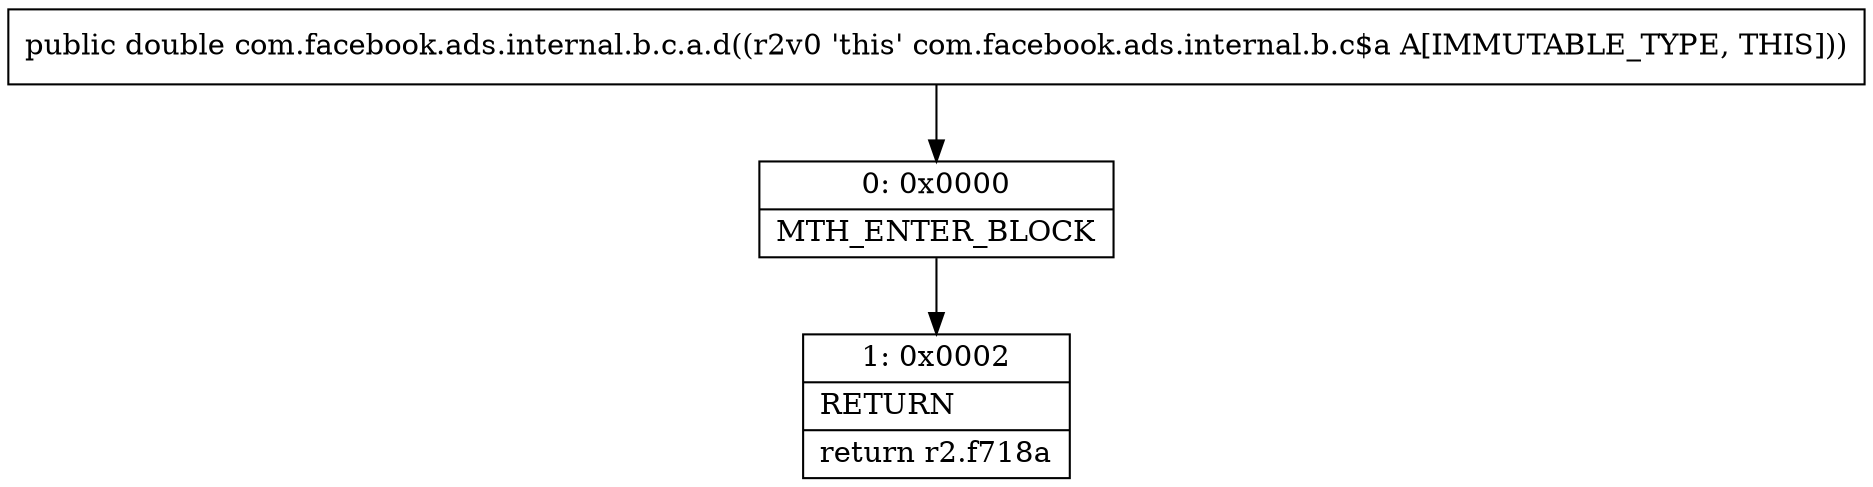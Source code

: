digraph "CFG forcom.facebook.ads.internal.b.c.a.d()D" {
Node_0 [shape=record,label="{0\:\ 0x0000|MTH_ENTER_BLOCK\l}"];
Node_1 [shape=record,label="{1\:\ 0x0002|RETURN\l|return r2.f718a\l}"];
MethodNode[shape=record,label="{public double com.facebook.ads.internal.b.c.a.d((r2v0 'this' com.facebook.ads.internal.b.c$a A[IMMUTABLE_TYPE, THIS])) }"];
MethodNode -> Node_0;
Node_0 -> Node_1;
}

